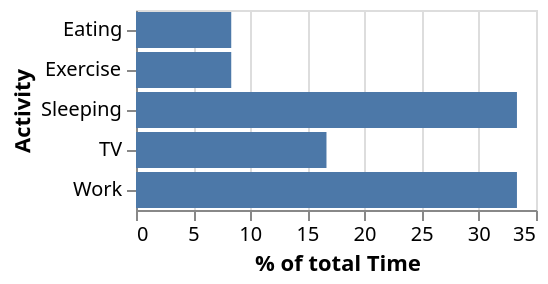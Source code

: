 {
  "$schema": "https://vega.github.io/schema/vega-lite/v3.json",
  "description": "A bar graph showing what activites consume what percentage of the day.",
  "data": {
    "values": [
      {"Activity": "Sleeping","Time": 8},
      {"Activity": "Eating","Time": 2},
      {"Activity": "TV","Time": 4},
      {"Activity": "Work","Time": 8},
      {"Activity": "Exercise","Time": 2}
    ]
  },
  "transform": [{
    "joinaggregate": [{
      "op": "sum",
      "field": "Time",
      "as": "TotalTime"
    }]
  },
  {
    "calculate": "datum.Time/datum.TotalTime * 100",
    "as": "PercentOfTotal"
  }],
  "mark": "bar",
  "encoding": {
    "x": {
      "field": "PercentOfTotal",
      "type": "quantitative",
      "axis": {
        "title": "% of total Time"
      }
    },
    "y": {
      "field": "Activity",
      "type": "nominal",
      "scale": {
        "rangeStep": 12
      }
    }
  }
}
